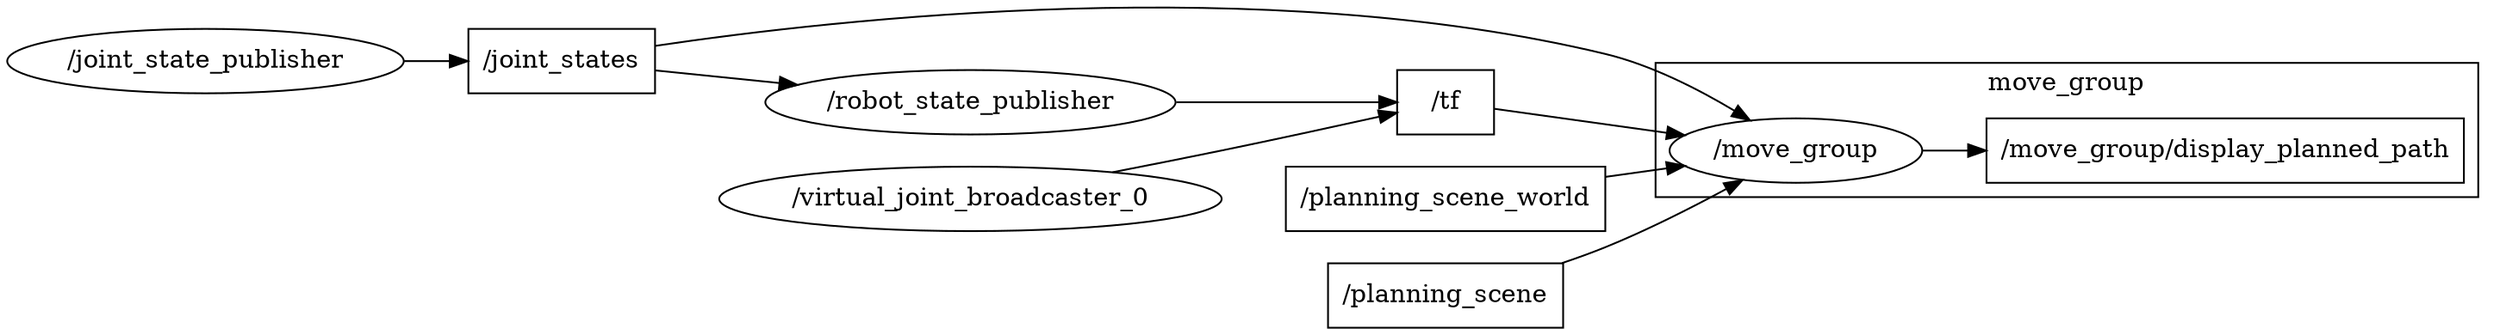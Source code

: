 digraph graph_name {
 // graph setting
 graph [
     rankdir=LR; // left to right (default is TB)
 ]

 // nodes (楕円の枠を作る)
 "/joint_state_publisher";
 "/move_group";
 "/virtual_joint_broadcaster_0";

 // topics (長方形の枠を作る)
 "/joint_states"[shape=box];
 "/move_group/display_planned_path"[shape=box];
 "/tf"[shape=box];
 "/planning_scene_world"[shape=box];
 "/planning_scene"[shape=box];

 // link (矢印を作る)
 "/joint_state_publisher" -> "/joint_states";
 "/joint_states" -> "/robot_state_publisher";
 "/joint_states" -> "/move_group";
 "/virtual_joint_broadcaster_0" -> "/tf"
 "/robot_state_publisher" -> "/tf";
 "/tf" -> "/move_group";
 "/planning_scene" -> "/move_group";
 "/planning_scene_world" -> "/move_group";
 // 名前空間（長方形で囲む）
  subgraph cluster_name {
    label = "move_group";
    "/move_group" -> "/move_group/display_planned_path";
  }
}